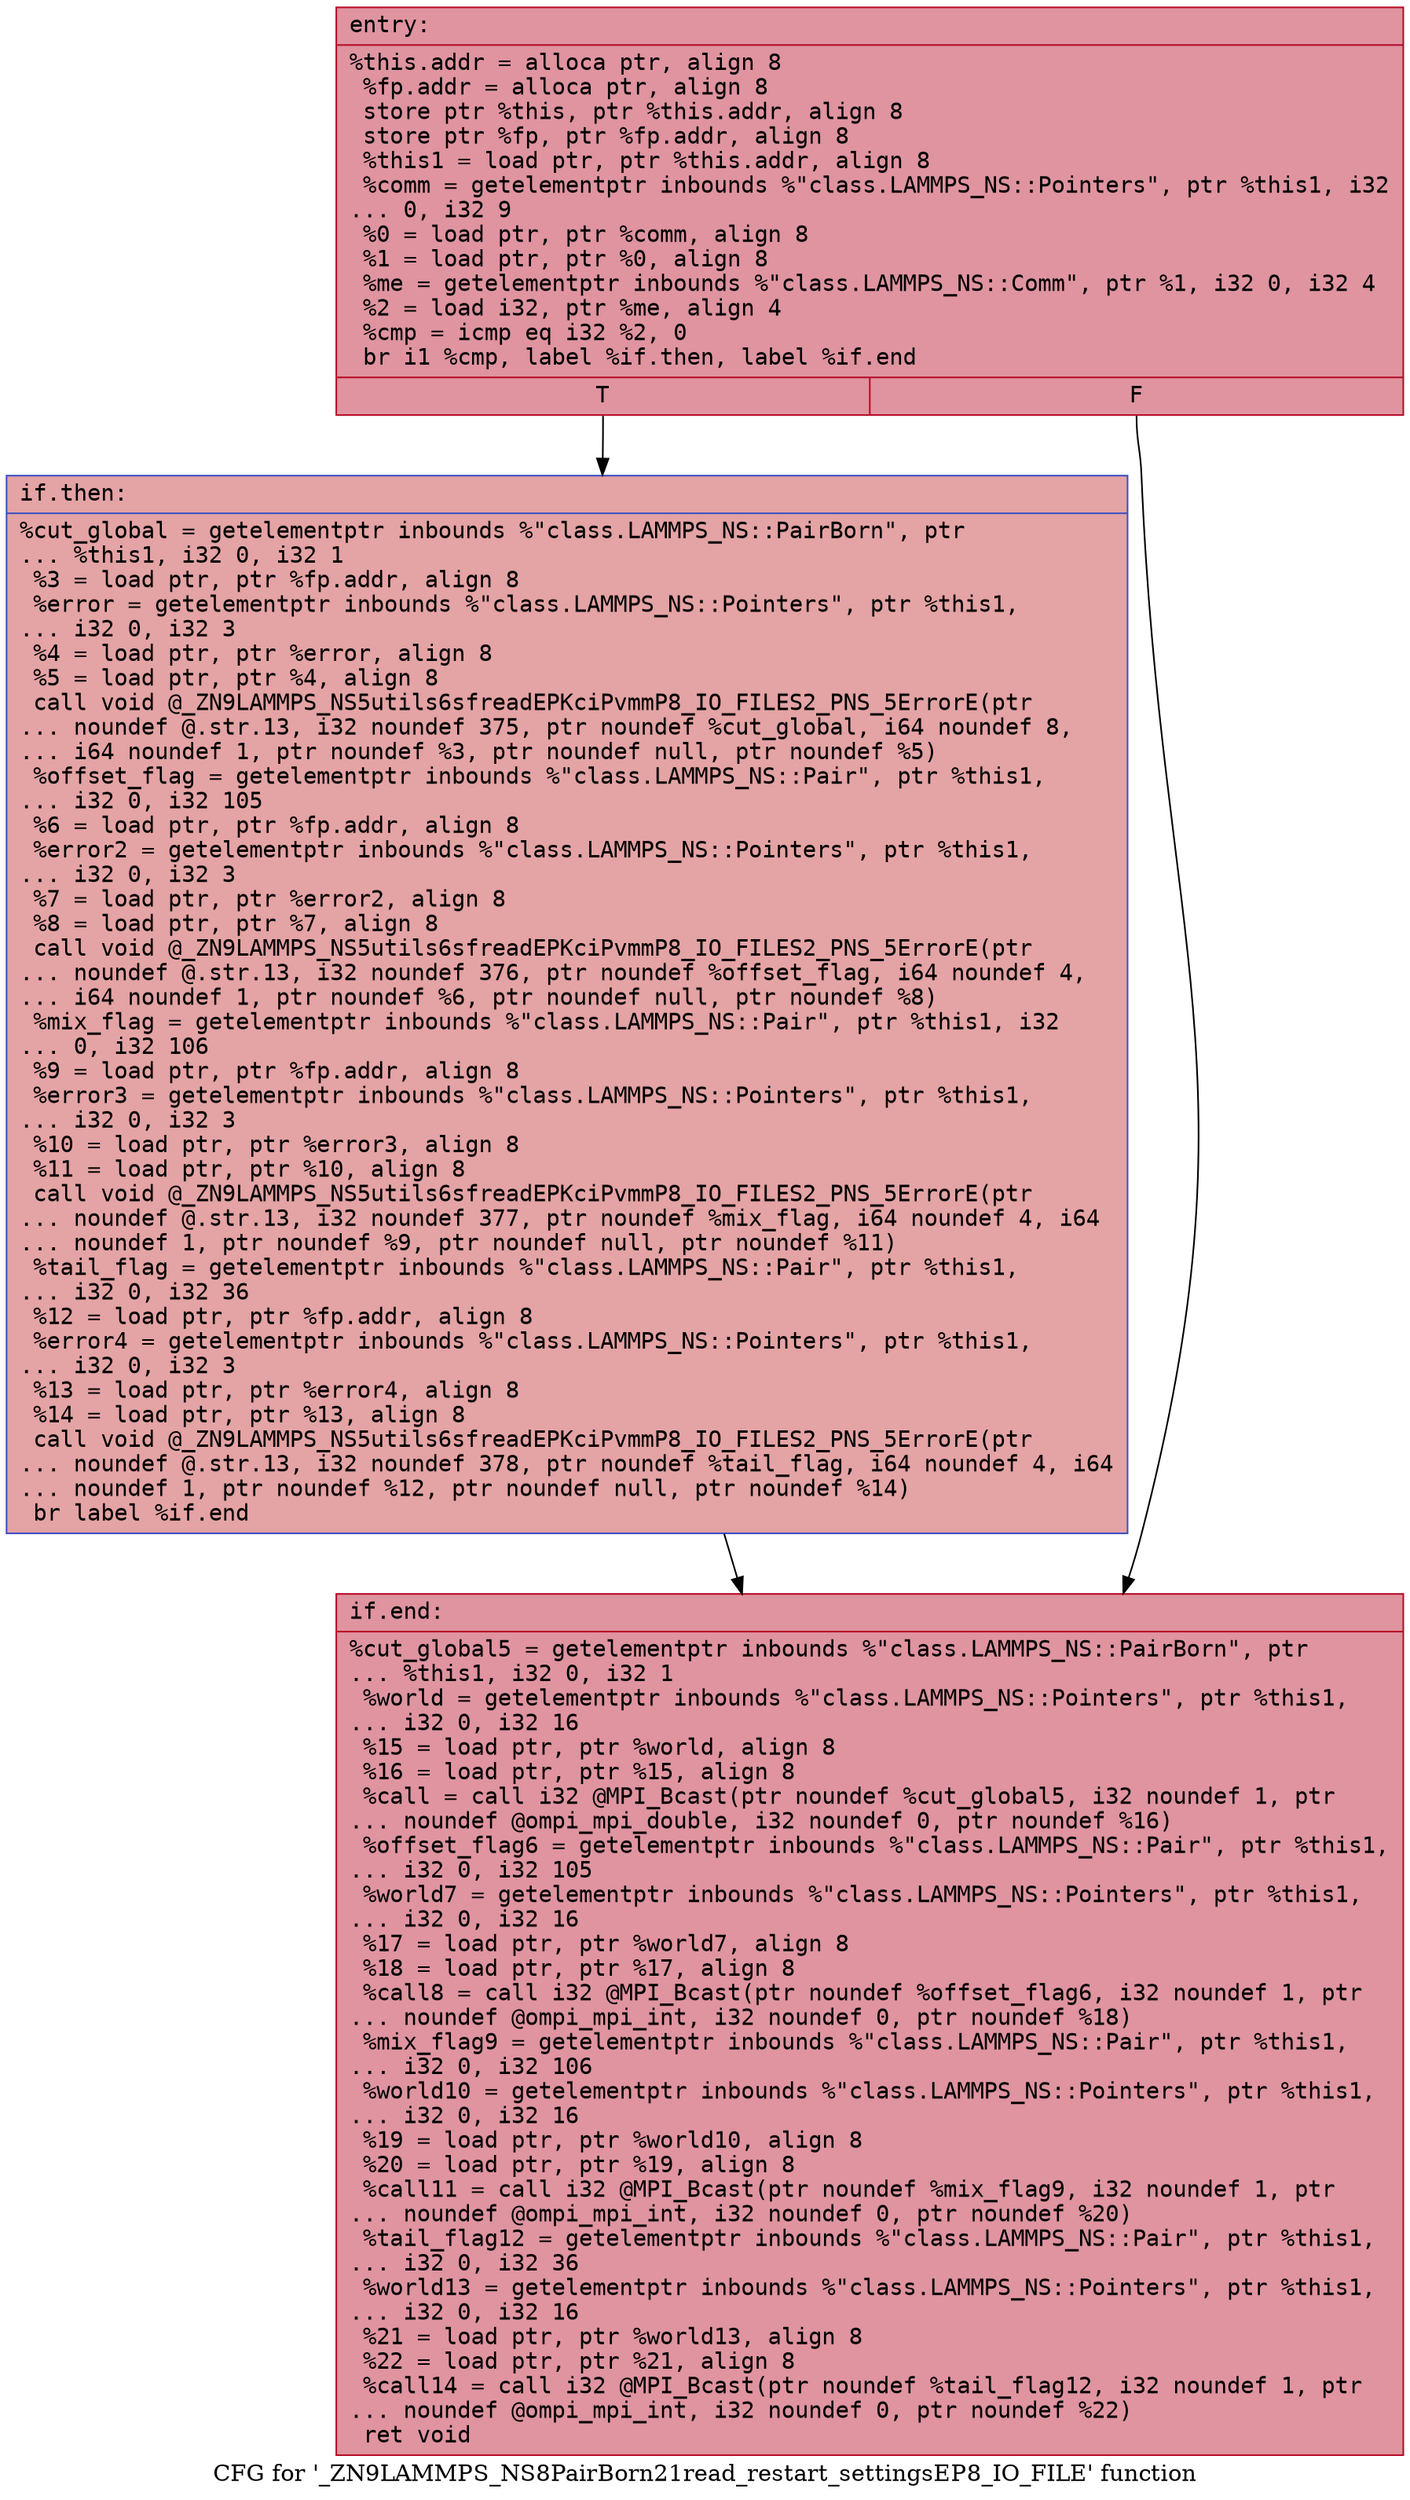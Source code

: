 digraph "CFG for '_ZN9LAMMPS_NS8PairBorn21read_restart_settingsEP8_IO_FILE' function" {
	label="CFG for '_ZN9LAMMPS_NS8PairBorn21read_restart_settingsEP8_IO_FILE' function";

	Node0x55bd041d4490 [shape=record,color="#b70d28ff", style=filled, fillcolor="#b70d2870" fontname="Courier",label="{entry:\l|  %this.addr = alloca ptr, align 8\l  %fp.addr = alloca ptr, align 8\l  store ptr %this, ptr %this.addr, align 8\l  store ptr %fp, ptr %fp.addr, align 8\l  %this1 = load ptr, ptr %this.addr, align 8\l  %comm = getelementptr inbounds %\"class.LAMMPS_NS::Pointers\", ptr %this1, i32\l... 0, i32 9\l  %0 = load ptr, ptr %comm, align 8\l  %1 = load ptr, ptr %0, align 8\l  %me = getelementptr inbounds %\"class.LAMMPS_NS::Comm\", ptr %1, i32 0, i32 4\l  %2 = load i32, ptr %me, align 4\l  %cmp = icmp eq i32 %2, 0\l  br i1 %cmp, label %if.then, label %if.end\l|{<s0>T|<s1>F}}"];
	Node0x55bd041d4490:s0 -> Node0x55bd041d4d50[tooltip="entry -> if.then\nProbability 37.50%" ];
	Node0x55bd041d4490:s1 -> Node0x55bd041d4dc0[tooltip="entry -> if.end\nProbability 62.50%" ];
	Node0x55bd041d4d50 [shape=record,color="#3d50c3ff", style=filled, fillcolor="#c32e3170" fontname="Courier",label="{if.then:\l|  %cut_global = getelementptr inbounds %\"class.LAMMPS_NS::PairBorn\", ptr\l... %this1, i32 0, i32 1\l  %3 = load ptr, ptr %fp.addr, align 8\l  %error = getelementptr inbounds %\"class.LAMMPS_NS::Pointers\", ptr %this1,\l... i32 0, i32 3\l  %4 = load ptr, ptr %error, align 8\l  %5 = load ptr, ptr %4, align 8\l  call void @_ZN9LAMMPS_NS5utils6sfreadEPKciPvmmP8_IO_FILES2_PNS_5ErrorE(ptr\l... noundef @.str.13, i32 noundef 375, ptr noundef %cut_global, i64 noundef 8,\l... i64 noundef 1, ptr noundef %3, ptr noundef null, ptr noundef %5)\l  %offset_flag = getelementptr inbounds %\"class.LAMMPS_NS::Pair\", ptr %this1,\l... i32 0, i32 105\l  %6 = load ptr, ptr %fp.addr, align 8\l  %error2 = getelementptr inbounds %\"class.LAMMPS_NS::Pointers\", ptr %this1,\l... i32 0, i32 3\l  %7 = load ptr, ptr %error2, align 8\l  %8 = load ptr, ptr %7, align 8\l  call void @_ZN9LAMMPS_NS5utils6sfreadEPKciPvmmP8_IO_FILES2_PNS_5ErrorE(ptr\l... noundef @.str.13, i32 noundef 376, ptr noundef %offset_flag, i64 noundef 4,\l... i64 noundef 1, ptr noundef %6, ptr noundef null, ptr noundef %8)\l  %mix_flag = getelementptr inbounds %\"class.LAMMPS_NS::Pair\", ptr %this1, i32\l... 0, i32 106\l  %9 = load ptr, ptr %fp.addr, align 8\l  %error3 = getelementptr inbounds %\"class.LAMMPS_NS::Pointers\", ptr %this1,\l... i32 0, i32 3\l  %10 = load ptr, ptr %error3, align 8\l  %11 = load ptr, ptr %10, align 8\l  call void @_ZN9LAMMPS_NS5utils6sfreadEPKciPvmmP8_IO_FILES2_PNS_5ErrorE(ptr\l... noundef @.str.13, i32 noundef 377, ptr noundef %mix_flag, i64 noundef 4, i64\l... noundef 1, ptr noundef %9, ptr noundef null, ptr noundef %11)\l  %tail_flag = getelementptr inbounds %\"class.LAMMPS_NS::Pair\", ptr %this1,\l... i32 0, i32 36\l  %12 = load ptr, ptr %fp.addr, align 8\l  %error4 = getelementptr inbounds %\"class.LAMMPS_NS::Pointers\", ptr %this1,\l... i32 0, i32 3\l  %13 = load ptr, ptr %error4, align 8\l  %14 = load ptr, ptr %13, align 8\l  call void @_ZN9LAMMPS_NS5utils6sfreadEPKciPvmmP8_IO_FILES2_PNS_5ErrorE(ptr\l... noundef @.str.13, i32 noundef 378, ptr noundef %tail_flag, i64 noundef 4, i64\l... noundef 1, ptr noundef %12, ptr noundef null, ptr noundef %14)\l  br label %if.end\l}"];
	Node0x55bd041d4d50 -> Node0x55bd041d4dc0[tooltip="if.then -> if.end\nProbability 100.00%" ];
	Node0x55bd041d4dc0 [shape=record,color="#b70d28ff", style=filled, fillcolor="#b70d2870" fontname="Courier",label="{if.end:\l|  %cut_global5 = getelementptr inbounds %\"class.LAMMPS_NS::PairBorn\", ptr\l... %this1, i32 0, i32 1\l  %world = getelementptr inbounds %\"class.LAMMPS_NS::Pointers\", ptr %this1,\l... i32 0, i32 16\l  %15 = load ptr, ptr %world, align 8\l  %16 = load ptr, ptr %15, align 8\l  %call = call i32 @MPI_Bcast(ptr noundef %cut_global5, i32 noundef 1, ptr\l... noundef @ompi_mpi_double, i32 noundef 0, ptr noundef %16)\l  %offset_flag6 = getelementptr inbounds %\"class.LAMMPS_NS::Pair\", ptr %this1,\l... i32 0, i32 105\l  %world7 = getelementptr inbounds %\"class.LAMMPS_NS::Pointers\", ptr %this1,\l... i32 0, i32 16\l  %17 = load ptr, ptr %world7, align 8\l  %18 = load ptr, ptr %17, align 8\l  %call8 = call i32 @MPI_Bcast(ptr noundef %offset_flag6, i32 noundef 1, ptr\l... noundef @ompi_mpi_int, i32 noundef 0, ptr noundef %18)\l  %mix_flag9 = getelementptr inbounds %\"class.LAMMPS_NS::Pair\", ptr %this1,\l... i32 0, i32 106\l  %world10 = getelementptr inbounds %\"class.LAMMPS_NS::Pointers\", ptr %this1,\l... i32 0, i32 16\l  %19 = load ptr, ptr %world10, align 8\l  %20 = load ptr, ptr %19, align 8\l  %call11 = call i32 @MPI_Bcast(ptr noundef %mix_flag9, i32 noundef 1, ptr\l... noundef @ompi_mpi_int, i32 noundef 0, ptr noundef %20)\l  %tail_flag12 = getelementptr inbounds %\"class.LAMMPS_NS::Pair\", ptr %this1,\l... i32 0, i32 36\l  %world13 = getelementptr inbounds %\"class.LAMMPS_NS::Pointers\", ptr %this1,\l... i32 0, i32 16\l  %21 = load ptr, ptr %world13, align 8\l  %22 = load ptr, ptr %21, align 8\l  %call14 = call i32 @MPI_Bcast(ptr noundef %tail_flag12, i32 noundef 1, ptr\l... noundef @ompi_mpi_int, i32 noundef 0, ptr noundef %22)\l  ret void\l}"];
}
